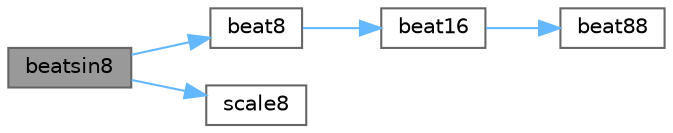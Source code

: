 digraph "beatsin8"
{
 // LATEX_PDF_SIZE
  bgcolor="transparent";
  edge [fontname=Helvetica,fontsize=10,labelfontname=Helvetica,labelfontsize=10];
  node [fontname=Helvetica,fontsize=10,shape=box,height=0.2,width=0.4];
  rankdir="LR";
  Node1 [id="Node000001",label="beatsin8",height=0.2,width=0.4,color="gray40", fillcolor="grey60", style="filled", fontcolor="black",tooltip="Generates an 8-bit sine wave at a given BPM that oscillates within a given range."];
  Node1 -> Node2 [id="edge1_Node000001_Node000002",color="steelblue1",style="solid",tooltip=" "];
  Node2 [id="Node000002",label="beat8",height=0.2,width=0.4,color="grey40", fillcolor="white", style="filled",URL="$d6/d6c/group___beat_generators.html#ga12014943214a72eec31433d9682d4ebe",tooltip="Generates an 8-bit \"sawtooth\" wave at a given BPM."];
  Node2 -> Node3 [id="edge2_Node000002_Node000003",color="steelblue1",style="solid",tooltip=" "];
  Node3 [id="Node000003",label="beat16",height=0.2,width=0.4,color="grey40", fillcolor="white", style="filled",URL="$d6/d6c/group___beat_generators.html#gade6acbf6fd3c9d346148bccfcafb2fe2",tooltip="Generates a 16-bit \"sawtooth\" wave at a given BPM."];
  Node3 -> Node4 [id="edge3_Node000003_Node000004",color="steelblue1",style="solid",tooltip=" "];
  Node4 [id="Node000004",label="beat88",height=0.2,width=0.4,color="grey40", fillcolor="white", style="filled",URL="$d6/d6c/group___beat_generators.html#ga1b48fc520db5f40910caf79974992395",tooltip="Generates a 16-bit \"sawtooth\" wave at a given BPM, with BPM specified in Q8.8 fixed-point format."];
  Node1 -> Node5 [id="edge4_Node000001_Node000005",color="steelblue1",style="solid",tooltip=" "];
  Node5 [id="Node000005",label="scale8",height=0.2,width=0.4,color="grey40", fillcolor="white", style="filled",URL="$d0/da8/group___scaling.html#gad7535ccda9c92470c4e6ee0265585555",tooltip="Scale one byte by a second one, which is treated as the numerator of a fraction whose denominator is ..."];
}
